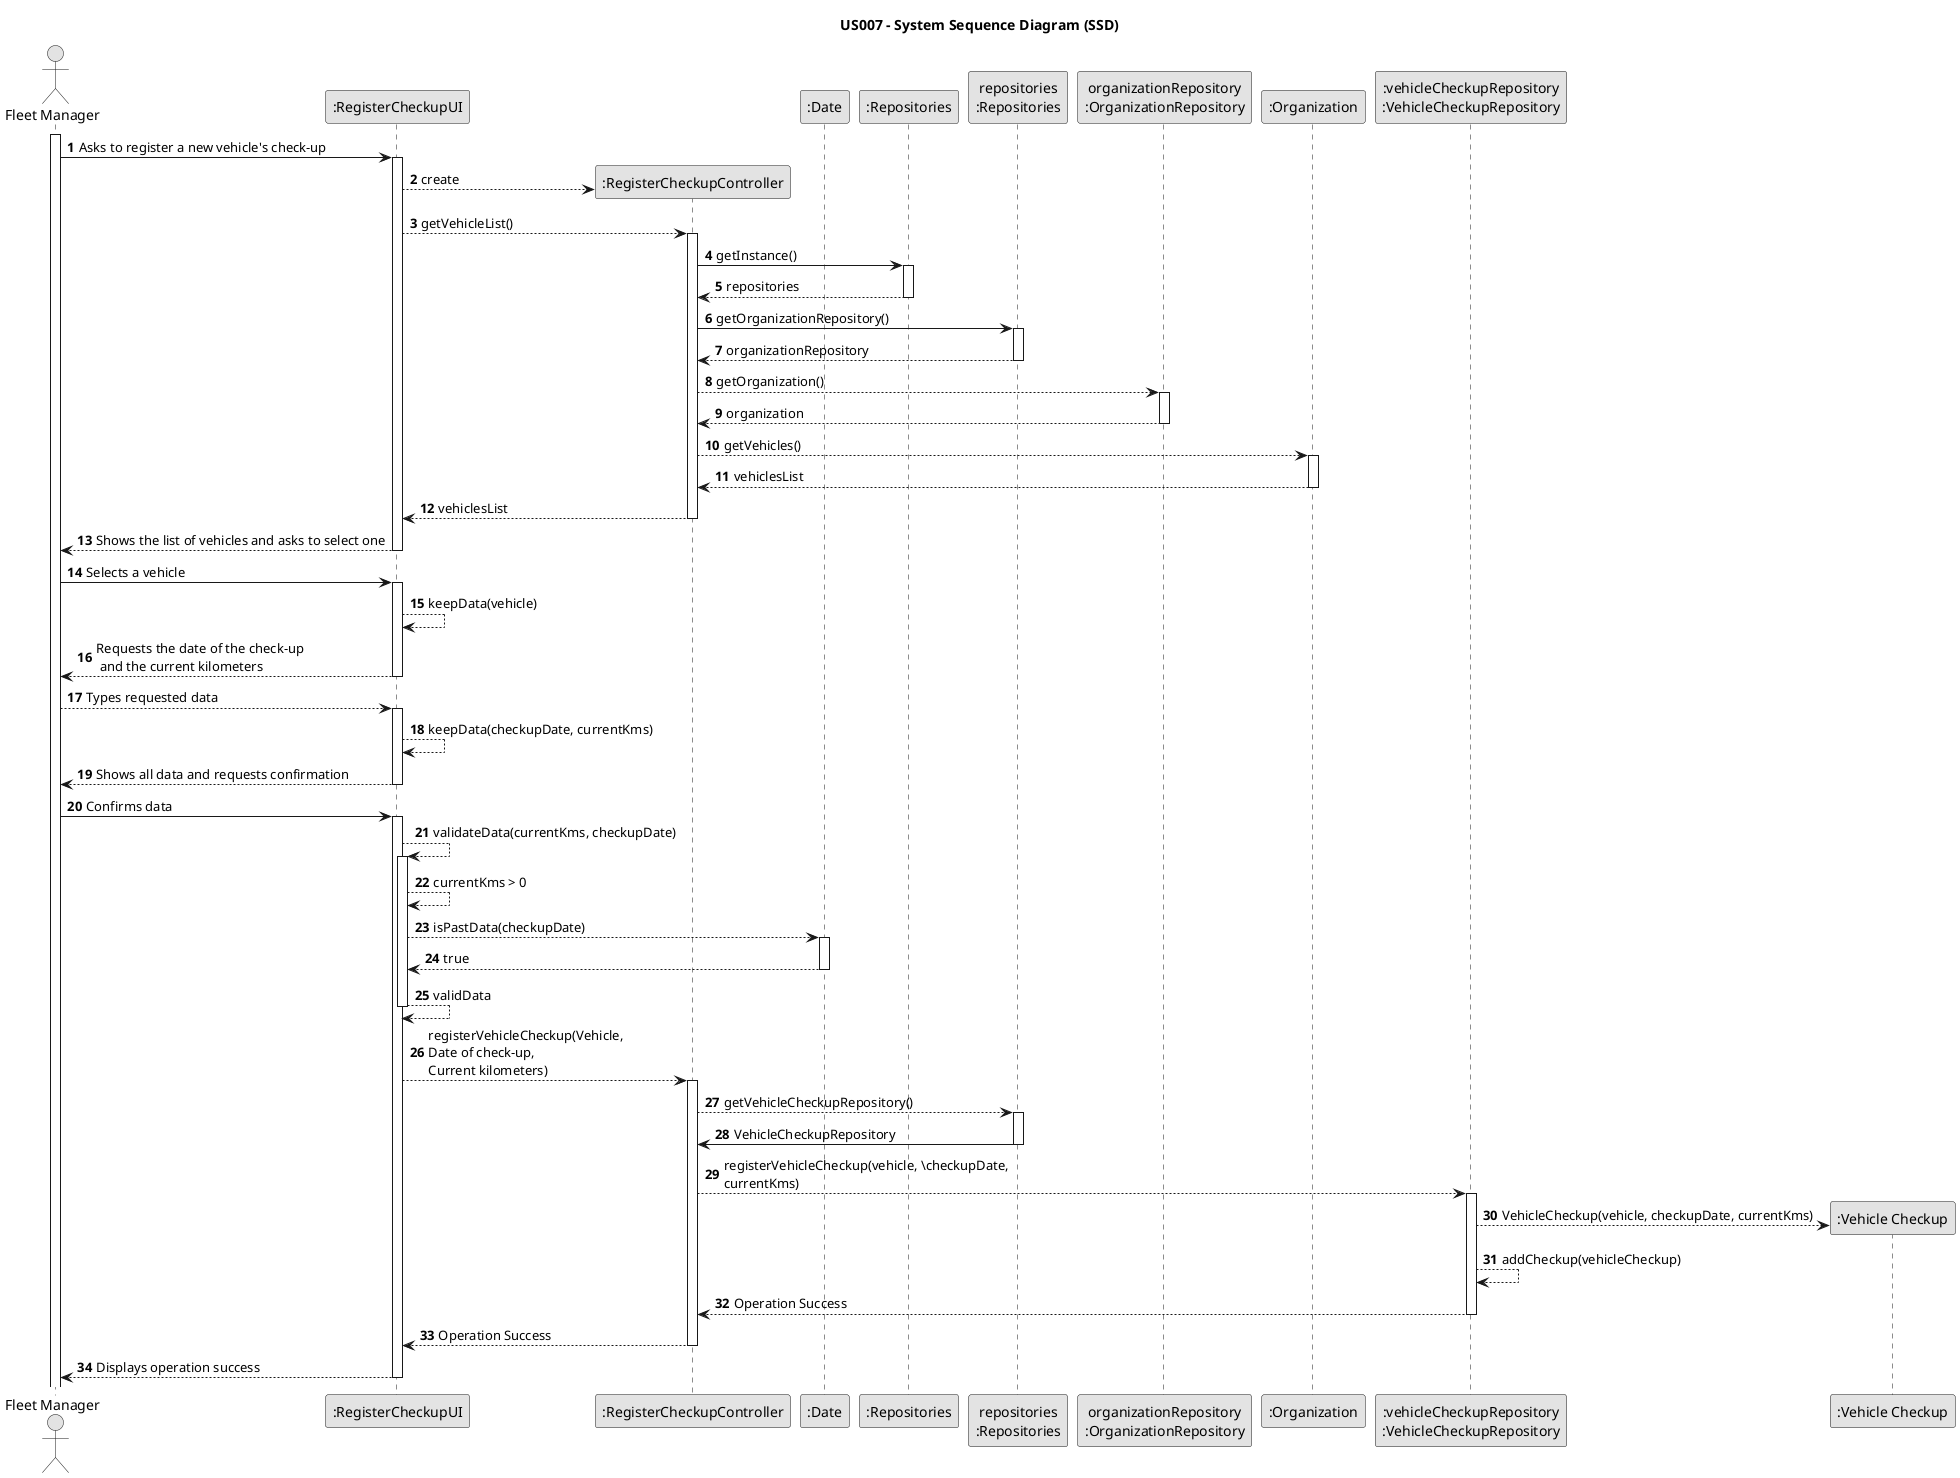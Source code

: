 @startuml
skinparam monochrome true
skinparam packageStyle rectangle
skinparam shadowing false

title US007 - System Sequence Diagram (SSD)

autonumber

actor "Fleet Manager" as Employee
participant ":RegisterCheckupUI" as UI
participant ":RegisterCheckupController" as RCCtrl
participant ":Date" as Date
'participant "taskCategoryRepository:\nTaskCategoryRepository" as TaskCategoryRepository
'participant ":ApplicationSession" as _APP
'participant "appSession\n:ApplicationSession" as APP
'participant "currentSession\n:UserSession" as SESSAO
'participant "vehicleRepository:\nVehicleRepository" as VehicleRepository
participant ":Repositories" as RepositorySingleton
participant "repositories\n:Repositories" as PLAT
participant "organizationRepository\n:OrganizationRepository" as OrganizationRepository
participant ":Organization" as Organization
participant ":vehicleCheckupRepository\n:VehicleCheckupRepository" as VCRepo
'participant "organizationRepository:\nOrganizationRepository" as OrganizationRepository
participant ":Vehicle Checkup" as VCheckup

activate Employee

    Employee -> UI : Asks to register a new vehicle's check-up
    activate UI

        UI --> RCCtrl** : create
        UI --> RCCtrl : getVehicleList()
        activate RCCtrl

            RCCtrl -> RepositorySingleton : getInstance()
            activate RepositorySingleton

                RepositorySingleton --> RCCtrl : repositories
            deactivate RepositorySingleton
            RCCtrl -> PLAT : getOrganizationRepository()
            activate PLAT

                PLAT --> RCCtrl : organizationRepository
            deactivate PLAT
            RCCtrl --> OrganizationRepository : getOrganization()
            activate OrganizationRepository

                OrganizationRepository --> RCCtrl : organization
            deactivate OrganizationRepository
            RCCtrl --> Organization : getVehicles()
            activate Organization

                Organization --> RCCtrl : vehiclesList
            deactivate Organization
            RCCtrl --> UI : vehiclesList
        deactivate RCCtrl

        UI --> Employee : Shows the list of vehicles and asks to select one
    deactivate UI

    Employee -> UI : Selects a vehicle
    activate UI

        UI --> UI : keepData(vehicle)
        UI --> Employee : Requests the date of the check-up\n and the current kilometers
    deactivate UI

    Employee --> UI : Types requested data
    activate UI

        UI --> UI : keepData(checkupDate, currentKms)
        UI --> Employee : Shows all data and requests confirmation
    deactivate UI

    Employee -> UI : Confirms data
    activate UI

        UI --> UI : validateData(currentKms, checkupDate)
        activate UI

            UI --> UI : currentKms > 0
            UI --> Date : isPastData(checkupDate)
            activate Date

                Date --> UI : true
            deactivate Date
            UI --> UI : validData
        deactivate UI

        UI --> RCCtrl : registerVehicleCheckup(Vehicle, \nDate of check-up, \nCurrent kilometers)
        activate RCCtrl

            RCCtrl --> PLAT : getVehicleCheckupRepository()
            activate PLAT

                PLAT -> RCCtrl : VehicleCheckupRepository
            deactivate PLAT
            RCCtrl --> VCRepo : registerVehicleCheckup(vehicle, \checkupDate, \ncurrentKms)
            activate VCRepo

                VCRepo --> VCheckup** : VehicleCheckup(vehicle, checkupDate, currentKms)
                VCRepo --> VCRepo : addCheckup(vehicleCheckup)
                VCRepo --> RCCtrl : Operation Success
            deactivate VCRepo

            RCCtrl --> UI : Operation Success
        deactivate RCCtrl

        UI --> Employee : Displays operation success
    deactivate UI

@enduml